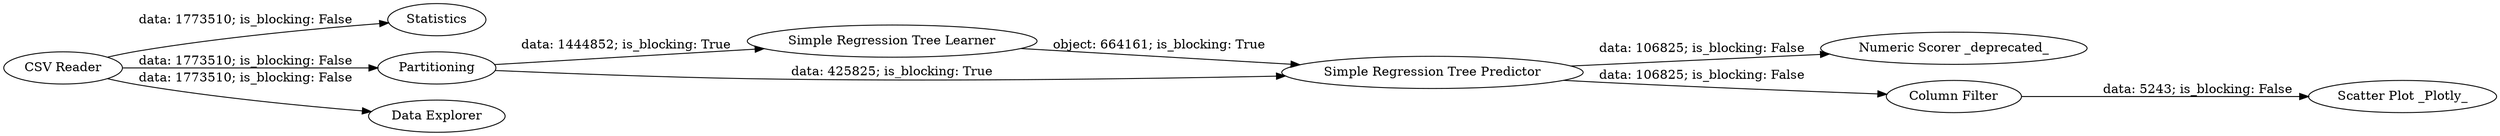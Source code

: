 digraph {
	"557544360736198253_4" [label=Statistics]
	"557544360736198253_11" [label=Partitioning]
	"557544360736198253_9" [label="Simple Regression Tree Learner"]
	"557544360736198253_3" [label="Data Explorer"]
	"557544360736198253_8" [label="Numeric Scorer _deprecated_"]
	"557544360736198253_12" [label="Column Filter"]
	"557544360736198253_10" [label="Simple Regression Tree Predictor"]
	"557544360736198253_1" [label="CSV Reader"]
	"557544360736198253_14" [label="Scatter Plot _Plotly_"]
	"557544360736198253_1" -> "557544360736198253_4" [label="data: 1773510; is_blocking: False"]
	"557544360736198253_12" -> "557544360736198253_14" [label="data: 5243; is_blocking: False"]
	"557544360736198253_9" -> "557544360736198253_10" [label="object: 664161; is_blocking: True"]
	"557544360736198253_10" -> "557544360736198253_8" [label="data: 106825; is_blocking: False"]
	"557544360736198253_11" -> "557544360736198253_10" [label="data: 425825; is_blocking: True"]
	"557544360736198253_1" -> "557544360736198253_3" [label="data: 1773510; is_blocking: False"]
	"557544360736198253_11" -> "557544360736198253_9" [label="data: 1444852; is_blocking: True"]
	"557544360736198253_1" -> "557544360736198253_11" [label="data: 1773510; is_blocking: False"]
	"557544360736198253_10" -> "557544360736198253_12" [label="data: 106825; is_blocking: False"]
	rankdir=LR
}
